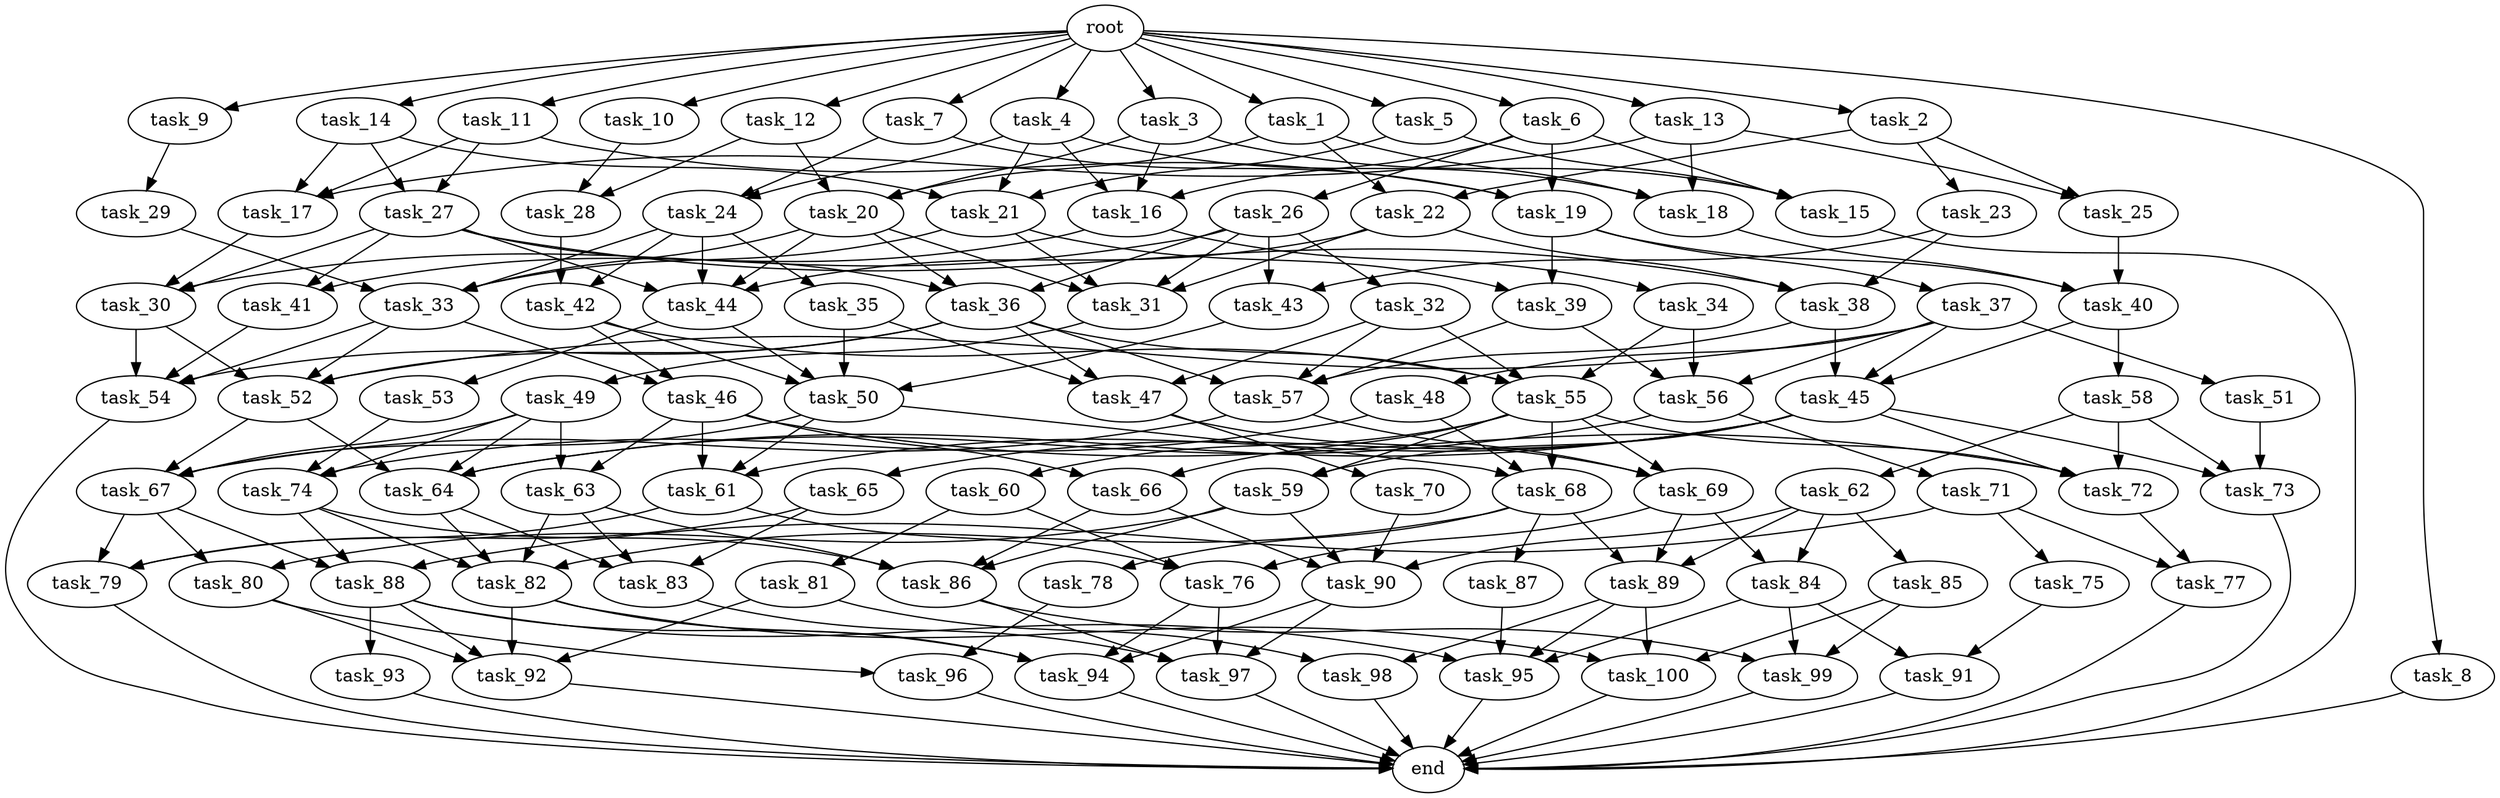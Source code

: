digraph G {
  task_66 [size="4.702727e+09"];
  task_71 [size="6.604196e+08"];
  task_79 [size="1.754679e+09"];
  task_27 [size="4.873228e+09"];
  task_34 [size="3.426818e+08"];
  task_69 [size="4.826516e+09"];
  task_63 [size="4.975650e+09"];
  task_87 [size="2.386307e+08"];
  task_26 [size="3.449031e+09"];
  task_25 [size="1.007313e+09"];
  task_44 [size="4.551937e+09"];
  task_19 [size="4.640901e+09"];
  task_57 [size="4.936520e+09"];
  task_47 [size="1.664888e+09"];
  task_29 [size="3.394131e+09"];
  task_20 [size="2.021871e+09"];
  task_56 [size="1.205197e+09"];
  task_15 [size="4.780369e+09"];
  task_77 [size="4.042953e+09"];
  task_92 [size="4.929116e+09"];
  task_100 [size="2.946044e+09"];
  task_16 [size="1.264698e+09"];
  task_91 [size="1.599146e+09"];
  task_82 [size="2.795973e+09"];
  task_73 [size="2.366619e+09"];
  task_65 [size="8.696360e+08"];
  task_10 [size="3.557021e+09"];
  task_30 [size="2.508209e+09"];
  task_23 [size="4.824697e+08"];
  task_78 [size="9.939198e+08"];
  task_28 [size="3.736454e+09"];
  task_38 [size="3.758716e+09"];
  task_32 [size="7.867049e+07"];
  task_4 [size="3.197615e+09"];
  task_9 [size="4.657885e+09"];
  task_84 [size="5.098606e+08"];
  task_14 [size="2.115473e+09"];
  end [size="0.000000e+00"];
  task_83 [size="3.125715e+09"];
  task_90 [size="4.656089e+08"];
  task_59 [size="3.968252e+09"];
  task_12 [size="1.408153e+09"];
  task_46 [size="1.494967e+07"];
  task_36 [size="1.633691e+09"];
  task_40 [size="3.870515e+09"];
  task_62 [size="3.215942e+09"];
  task_45 [size="2.665745e+09"];
  task_53 [size="1.878403e+09"];
  task_24 [size="2.941305e+09"];
  task_33 [size="4.903795e+09"];
  task_89 [size="4.937426e+09"];
  task_94 [size="4.191113e+09"];
  task_41 [size="3.420156e+09"];
  task_72 [size="2.939678e+09"];
  task_18 [size="3.703439e+09"];
  task_64 [size="4.259332e+09"];
  task_54 [size="3.117692e+09"];
  task_95 [size="1.700034e+09"];
  task_70 [size="2.279371e+09"];
  task_11 [size="3.499635e+09"];
  task_43 [size="4.698155e+09"];
  task_88 [size="4.497381e+09"];
  task_96 [size="1.892758e+09"];
  task_6 [size="1.150283e+09"];
  task_42 [size="2.813950e+08"];
  task_17 [size="2.238211e+09"];
  task_22 [size="2.429267e+09"];
  task_93 [size="6.951120e+07"];
  task_98 [size="2.159945e+09"];
  task_97 [size="3.309184e+08"];
  task_58 [size="2.097587e+09"];
  task_67 [size="4.404750e+09"];
  root [size="0.000000e+00"];
  task_48 [size="3.009259e+09"];
  task_35 [size="2.608841e+09"];
  task_80 [size="4.623843e+09"];
  task_99 [size="1.363919e+08"];
  task_68 [size="1.069694e+09"];
  task_1 [size="4.834189e+09"];
  task_55 [size="4.815671e+09"];
  task_13 [size="8.458894e+08"];
  task_52 [size="3.059086e+09"];
  task_81 [size="2.106139e+09"];
  task_39 [size="4.474960e+09"];
  task_2 [size="3.948779e+09"];
  task_37 [size="4.740507e+08"];
  task_5 [size="3.580544e+09"];
  task_76 [size="6.413802e+08"];
  task_51 [size="7.893513e+08"];
  task_7 [size="1.743958e+09"];
  task_60 [size="5.173088e+08"];
  task_74 [size="2.893282e+09"];
  task_85 [size="2.524813e+09"];
  task_49 [size="4.175721e+09"];
  task_31 [size="4.457961e+09"];
  task_21 [size="3.140081e+09"];
  task_3 [size="1.737293e+09"];
  task_8 [size="7.813795e+08"];
  task_75 [size="3.454695e+09"];
  task_50 [size="1.083207e+09"];
  task_61 [size="3.395857e+09"];
  task_86 [size="1.733743e+09"];

  task_66 -> task_90 [size="4.702727e+08"];
  task_66 -> task_86 [size="4.702727e+08"];
  task_71 -> task_88 [size="1.320839e+08"];
  task_71 -> task_75 [size="1.320839e+08"];
  task_71 -> task_77 [size="1.320839e+08"];
  task_79 -> end [size="1.000000e-12"];
  task_27 -> task_36 [size="4.873228e+08"];
  task_27 -> task_41 [size="4.873228e+08"];
  task_27 -> task_38 [size="4.873228e+08"];
  task_27 -> task_30 [size="4.873228e+08"];
  task_27 -> task_44 [size="4.873228e+08"];
  task_34 -> task_56 [size="6.853635e+07"];
  task_34 -> task_55 [size="6.853635e+07"];
  task_69 -> task_76 [size="3.217677e+08"];
  task_69 -> task_89 [size="3.217677e+08"];
  task_69 -> task_84 [size="3.217677e+08"];
  task_63 -> task_83 [size="4.975650e+08"];
  task_63 -> task_86 [size="4.975650e+08"];
  task_63 -> task_82 [size="4.975650e+08"];
  task_87 -> task_95 [size="4.772614e+07"];
  task_26 -> task_36 [size="6.898061e+08"];
  task_26 -> task_31 [size="6.898061e+08"];
  task_26 -> task_32 [size="6.898061e+08"];
  task_26 -> task_43 [size="6.898061e+08"];
  task_26 -> task_30 [size="6.898061e+08"];
  task_25 -> task_40 [size="1.007313e+08"];
  task_44 -> task_50 [size="2.275969e+08"];
  task_44 -> task_53 [size="2.275969e+08"];
  task_19 -> task_37 [size="3.093934e+08"];
  task_19 -> task_40 [size="3.093934e+08"];
  task_19 -> task_39 [size="3.093934e+08"];
  task_57 -> task_67 [size="2.468260e+08"];
  task_57 -> task_69 [size="2.468260e+08"];
  task_47 -> task_70 [size="1.109925e+08"];
  task_47 -> task_69 [size="1.109925e+08"];
  task_29 -> task_33 [size="6.788262e+08"];
  task_20 -> task_36 [size="1.347914e+08"];
  task_20 -> task_31 [size="1.347914e+08"];
  task_20 -> task_33 [size="1.347914e+08"];
  task_20 -> task_44 [size="1.347914e+08"];
  task_56 -> task_64 [size="8.034649e+07"];
  task_56 -> task_71 [size="8.034649e+07"];
  task_15 -> end [size="1.000000e-12"];
  task_77 -> end [size="1.000000e-12"];
  task_92 -> end [size="1.000000e-12"];
  task_100 -> end [size="1.000000e-12"];
  task_16 -> task_34 [size="8.431319e+07"];
  task_16 -> task_41 [size="8.431319e+07"];
  task_91 -> end [size="1.000000e-12"];
  task_82 -> task_94 [size="1.397987e+08"];
  task_82 -> task_92 [size="1.397987e+08"];
  task_82 -> task_100 [size="1.397987e+08"];
  task_73 -> end [size="1.000000e-12"];
  task_65 -> task_79 [size="1.739272e+08"];
  task_65 -> task_83 [size="1.739272e+08"];
  task_10 -> task_28 [size="7.114042e+08"];
  task_30 -> task_54 [size="1.672139e+08"];
  task_30 -> task_52 [size="1.672139e+08"];
  task_23 -> task_38 [size="9.649393e+07"];
  task_23 -> task_43 [size="9.649393e+07"];
  task_78 -> task_96 [size="1.987840e+08"];
  task_28 -> task_42 [size="3.736454e+08"];
  task_38 -> task_57 [size="2.505811e+08"];
  task_38 -> task_45 [size="2.505811e+08"];
  task_32 -> task_57 [size="1.573410e+07"];
  task_32 -> task_47 [size="1.573410e+07"];
  task_32 -> task_55 [size="1.573410e+07"];
  task_4 -> task_16 [size="6.395229e+08"];
  task_4 -> task_21 [size="6.395229e+08"];
  task_4 -> task_24 [size="6.395229e+08"];
  task_4 -> task_18 [size="6.395229e+08"];
  task_9 -> task_29 [size="9.315770e+08"];
  task_84 -> task_99 [size="5.098606e+07"];
  task_84 -> task_95 [size="5.098606e+07"];
  task_84 -> task_91 [size="5.098606e+07"];
  task_14 -> task_27 [size="4.230947e+08"];
  task_14 -> task_17 [size="4.230947e+08"];
  task_14 -> task_21 [size="4.230947e+08"];
  task_83 -> task_97 [size="2.083810e+08"];
  task_90 -> task_94 [size="2.328045e+07"];
  task_90 -> task_97 [size="2.328045e+07"];
  task_59 -> task_80 [size="3.968252e+08"];
  task_59 -> task_90 [size="3.968252e+08"];
  task_59 -> task_86 [size="3.968252e+08"];
  task_12 -> task_28 [size="2.816305e+08"];
  task_12 -> task_20 [size="2.816305e+08"];
  task_46 -> task_63 [size="1.494967e+06"];
  task_46 -> task_66 [size="1.494967e+06"];
  task_46 -> task_72 [size="1.494967e+06"];
  task_46 -> task_61 [size="1.494967e+06"];
  task_36 -> task_54 [size="1.089127e+08"];
  task_36 -> task_47 [size="1.089127e+08"];
  task_36 -> task_57 [size="1.089127e+08"];
  task_36 -> task_52 [size="1.089127e+08"];
  task_36 -> task_55 [size="1.089127e+08"];
  task_40 -> task_58 [size="2.580343e+08"];
  task_40 -> task_45 [size="2.580343e+08"];
  task_62 -> task_90 [size="6.431885e+08"];
  task_62 -> task_89 [size="6.431885e+08"];
  task_62 -> task_84 [size="6.431885e+08"];
  task_62 -> task_85 [size="6.431885e+08"];
  task_45 -> task_73 [size="1.777163e+08"];
  task_45 -> task_64 [size="1.777163e+08"];
  task_45 -> task_59 [size="1.777163e+08"];
  task_45 -> task_65 [size="1.777163e+08"];
  task_45 -> task_72 [size="1.777163e+08"];
  task_45 -> task_61 [size="1.777163e+08"];
  task_53 -> task_74 [size="3.756807e+08"];
  task_24 -> task_35 [size="2.941305e+08"];
  task_24 -> task_33 [size="2.941305e+08"];
  task_24 -> task_42 [size="2.941305e+08"];
  task_24 -> task_44 [size="2.941305e+08"];
  task_33 -> task_54 [size="2.451897e+08"];
  task_33 -> task_52 [size="2.451897e+08"];
  task_33 -> task_46 [size="2.451897e+08"];
  task_89 -> task_100 [size="3.291618e+08"];
  task_89 -> task_95 [size="3.291618e+08"];
  task_89 -> task_98 [size="3.291618e+08"];
  task_94 -> end [size="1.000000e-12"];
  task_41 -> task_54 [size="3.420156e+08"];
  task_72 -> task_77 [size="1.469839e+08"];
  task_18 -> task_40 [size="2.468959e+08"];
  task_64 -> task_83 [size="2.129666e+08"];
  task_64 -> task_82 [size="2.129666e+08"];
  task_54 -> end [size="1.000000e-12"];
  task_95 -> end [size="1.000000e-12"];
  task_70 -> task_90 [size="4.558742e+08"];
  task_11 -> task_19 [size="6.999270e+08"];
  task_11 -> task_27 [size="6.999270e+08"];
  task_11 -> task_17 [size="6.999270e+08"];
  task_43 -> task_50 [size="4.698155e+08"];
  task_88 -> task_94 [size="2.998254e+08"];
  task_88 -> task_92 [size="2.998254e+08"];
  task_88 -> task_95 [size="2.998254e+08"];
  task_88 -> task_93 [size="2.998254e+08"];
  task_96 -> end [size="1.000000e-12"];
  task_6 -> task_19 [size="2.300566e+08"];
  task_6 -> task_26 [size="2.300566e+08"];
  task_6 -> task_16 [size="2.300566e+08"];
  task_6 -> task_15 [size="2.300566e+08"];
  task_42 -> task_50 [size="2.813950e+07"];
  task_42 -> task_46 [size="2.813950e+07"];
  task_42 -> task_55 [size="2.813950e+07"];
  task_17 -> task_30 [size="1.492140e+08"];
  task_22 -> task_31 [size="2.429267e+08"];
  task_22 -> task_38 [size="2.429267e+08"];
  task_22 -> task_44 [size="2.429267e+08"];
  task_93 -> end [size="1.000000e-12"];
  task_98 -> end [size="1.000000e-12"];
  task_97 -> end [size="1.000000e-12"];
  task_58 -> task_62 [size="4.195174e+08"];
  task_58 -> task_73 [size="4.195174e+08"];
  task_58 -> task_72 [size="4.195174e+08"];
  task_67 -> task_79 [size="2.202375e+08"];
  task_67 -> task_88 [size="2.202375e+08"];
  task_67 -> task_80 [size="2.202375e+08"];
  root -> task_4 [size="1.000000e-12"];
  root -> task_1 [size="1.000000e-12"];
  root -> task_7 [size="1.000000e-12"];
  root -> task_13 [size="1.000000e-12"];
  root -> task_8 [size="1.000000e-12"];
  root -> task_11 [size="1.000000e-12"];
  root -> task_2 [size="1.000000e-12"];
  root -> task_9 [size="1.000000e-12"];
  root -> task_6 [size="1.000000e-12"];
  root -> task_14 [size="1.000000e-12"];
  root -> task_5 [size="1.000000e-12"];
  root -> task_12 [size="1.000000e-12"];
  root -> task_3 [size="1.000000e-12"];
  root -> task_10 [size="1.000000e-12"];
  task_48 -> task_68 [size="6.018519e+08"];
  task_48 -> task_74 [size="6.018519e+08"];
  task_35 -> task_50 [size="5.217682e+08"];
  task_35 -> task_47 [size="5.217682e+08"];
  task_80 -> task_96 [size="4.623843e+08"];
  task_80 -> task_92 [size="4.623843e+08"];
  task_99 -> end [size="1.000000e-12"];
  task_68 -> task_87 [size="7.131291e+07"];
  task_68 -> task_89 [size="7.131291e+07"];
  task_68 -> task_78 [size="7.131291e+07"];
  task_68 -> task_82 [size="7.131291e+07"];
  task_1 -> task_22 [size="9.668379e+08"];
  task_1 -> task_20 [size="9.668379e+08"];
  task_1 -> task_18 [size="9.668379e+08"];
  task_55 -> task_68 [size="2.407836e+08"];
  task_55 -> task_60 [size="2.407836e+08"];
  task_55 -> task_66 [size="2.407836e+08"];
  task_55 -> task_69 [size="2.407836e+08"];
  task_55 -> task_59 [size="2.407836e+08"];
  task_55 -> task_72 [size="2.407836e+08"];
  task_13 -> task_17 [size="1.691779e+08"];
  task_13 -> task_25 [size="1.691779e+08"];
  task_13 -> task_18 [size="1.691779e+08"];
  task_52 -> task_64 [size="1.529543e+08"];
  task_52 -> task_67 [size="1.529543e+08"];
  task_81 -> task_92 [size="4.212279e+08"];
  task_81 -> task_98 [size="4.212279e+08"];
  task_39 -> task_57 [size="4.474960e+08"];
  task_39 -> task_56 [size="4.474960e+08"];
  task_2 -> task_22 [size="7.897559e+08"];
  task_2 -> task_23 [size="7.897559e+08"];
  task_2 -> task_25 [size="7.897559e+08"];
  task_37 -> task_51 [size="9.481013e+07"];
  task_37 -> task_56 [size="9.481013e+07"];
  task_37 -> task_52 [size="9.481013e+07"];
  task_37 -> task_45 [size="9.481013e+07"];
  task_37 -> task_48 [size="9.481013e+07"];
  task_5 -> task_21 [size="7.161089e+08"];
  task_5 -> task_15 [size="7.161089e+08"];
  task_76 -> task_94 [size="4.275868e+07"];
  task_76 -> task_97 [size="4.275868e+07"];
  task_51 -> task_73 [size="1.578703e+08"];
  task_7 -> task_19 [size="3.487916e+08"];
  task_7 -> task_24 [size="3.487916e+08"];
  task_60 -> task_76 [size="1.034618e+08"];
  task_60 -> task_81 [size="1.034618e+08"];
  task_74 -> task_88 [size="1.928854e+08"];
  task_74 -> task_86 [size="1.928854e+08"];
  task_74 -> task_82 [size="1.928854e+08"];
  task_85 -> task_100 [size="5.049626e+08"];
  task_85 -> task_99 [size="5.049626e+08"];
  task_49 -> task_63 [size="8.351442e+08"];
  task_49 -> task_74 [size="8.351442e+08"];
  task_49 -> task_64 [size="8.351442e+08"];
  task_49 -> task_67 [size="8.351442e+08"];
  task_31 -> task_49 [size="2.228980e+08"];
  task_21 -> task_31 [size="2.093387e+08"];
  task_21 -> task_33 [size="2.093387e+08"];
  task_21 -> task_39 [size="2.093387e+08"];
  task_3 -> task_16 [size="3.474586e+08"];
  task_3 -> task_20 [size="3.474586e+08"];
  task_3 -> task_15 [size="3.474586e+08"];
  task_8 -> end [size="1.000000e-12"];
  task_75 -> task_91 [size="6.909391e+08"];
  task_50 -> task_68 [size="5.416036e+07"];
  task_50 -> task_67 [size="5.416036e+07"];
  task_50 -> task_61 [size="5.416036e+07"];
  task_61 -> task_76 [size="2.263904e+08"];
  task_61 -> task_79 [size="2.263904e+08"];
  task_86 -> task_97 [size="8.668714e+07"];
  task_86 -> task_99 [size="8.668714e+07"];
}
